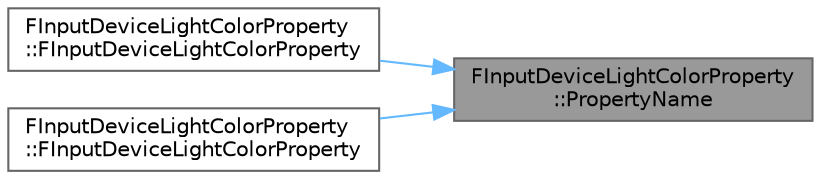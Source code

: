 digraph "FInputDeviceLightColorProperty::PropertyName"
{
 // INTERACTIVE_SVG=YES
 // LATEX_PDF_SIZE
  bgcolor="transparent";
  edge [fontname=Helvetica,fontsize=10,labelfontname=Helvetica,labelfontsize=10];
  node [fontname=Helvetica,fontsize=10,shape=box,height=0.2,width=0.4];
  rankdir="RL";
  Node1 [id="Node000001",label="FInputDeviceLightColorProperty\l::PropertyName",height=0.2,width=0.4,color="gray40", fillcolor="grey60", style="filled", fontcolor="black",tooltip=" "];
  Node1 -> Node2 [id="edge1_Node000001_Node000002",dir="back",color="steelblue1",style="solid",tooltip=" "];
  Node2 [id="Node000002",label="FInputDeviceLightColorProperty\l::FInputDeviceLightColorProperty",height=0.2,width=0.4,color="grey40", fillcolor="white", style="filled",URL="$d7/d28/structFInputDeviceLightColorProperty.html#ae35593dcb4f33abce37c913fa2a9e527",tooltip=" "];
  Node1 -> Node3 [id="edge2_Node000001_Node000003",dir="back",color="steelblue1",style="solid",tooltip=" "];
  Node3 [id="Node000003",label="FInputDeviceLightColorProperty\l::FInputDeviceLightColorProperty",height=0.2,width=0.4,color="grey40", fillcolor="white", style="filled",URL="$d7/d28/structFInputDeviceLightColorProperty.html#a9844c403128e37af2eef1f1f93b4ce58",tooltip=" "];
}
